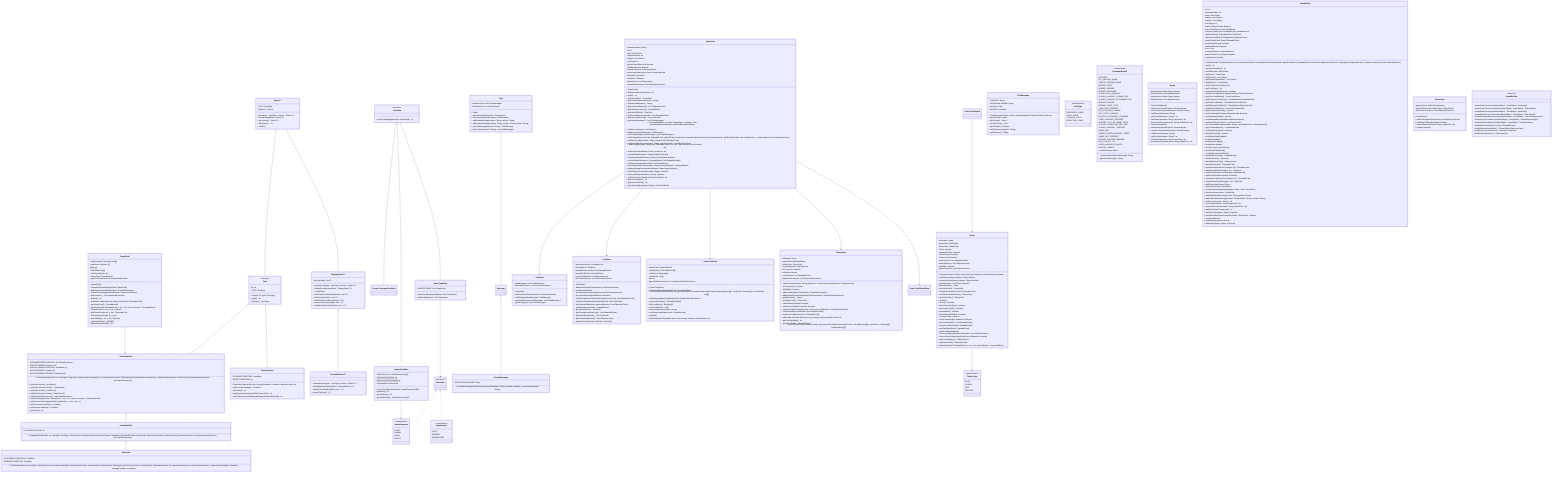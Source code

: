 classDiagram
    Card <|-- PlaceableCard
    Card <|-- ObjectiveCard
    PlaceableCard <|-- DrawableCard
    DrawableCard <|-- GoldCard
    Deck~T~ o-- Card
    Deck~T~ <|-- PlayingDeck~T~
    PlayingDeck~T~ <|-- DrawableDeck~T~
    Condition <|-- LayoutCondition
    Condition <|-- ItemsCondition
    Condition <|-- CornerCoverageCondition
    GameItem <|.. GameResource
    GameItem <|.. GameObject
    Chat o-- Message
    Message <|-- PrivateMessage
    LayoutCondition --> GameResource
    ItemsCondition --> GameItem
    GameField --> PlaceableCard
    Player --> TokenColor
    ScoreTrackBoard --> Player
    GameView --> ChatView
    GameView --> DeckView
    GameView --> GameFieldView
    GameView --> PlayerView
    GameView --> ScoreTrackBoardView


    %%-----------------------------------------------------
    %% MODEL
    %%-----------------------------------------------------

    %% --------------------------------
    %% cards
    %% --------------------------------
    class Card {
        <<abstract>>
        - ID: int
        - TYPE: CardType
        + Card (id: int, type: CardType)
        + getId() int
        + getType() CardType
    }
    class DrawableCard {
        - PLACEMENTSCORE: int
        + DrawableCard(cardID: int, cardType: CardType, \nfrontCorners: boolean [4], frontCornersContent: GameItem [4],\nbackCorners: boolean [4], backCornersContent: GameItem [4],\n placementScore: int,\n permanentResources: List~GameResource~)
    }
    class GoldCard {
        - PLACEMENTCONDITION: Condition
        - SCORINGCONDITION: Condition
        + GoldCard(cardID: int, cardType: CardType,\n frontCorners: boolean[4], frontCornersContent: GameItem[4],\n backCorners: boolean[4], backCornersContent: GameItem[4], \nplacementScore: int, permanentResources: List~GameResource~, \nplacementCondition: Condition, scoringCondition: Condition)
    }
    class ObjectiveCard {
        - SCORINGCONDITION: Condition
        - OBJECTIVESCORE: int
        + ObjectiveCard(cardID int,\n scoringCondition: Condition, objectiveScore: int)
        + getScoringCondition() Condition
        + getPoints() int
        + getObjectiveScore(gameField GameField) int
        + numTimesScoringConditionMet(gameField GameField) int
    }
    class PlaceableCard {
        - PERMANENTRESOURCES: List~GameResource~
        - FRONTCORNERS: boolean [4]
        - FRONTCORNERSCONTENT: GameItem [4]
        - BACKCORNERS: boolean [4]
        - BACKCORNERSCONTENT: GameItem [4]
        + PlaceableCard (cardID: int, cardType: CardType,\n frontCorners: boolean [4], \n frontCornersContent: GameItem [4],\n backCorners: boolean [4], \n backCornersContent: GameItem [4],\n permanentResources: List~GameResource~)
        + getFrontCorners() boolean [4]
        + getFrontCornersContent() GameItem[4]
        + getBackCorners() boolean [4]
        + getBackCornersContent() GameItem [4]
        + getPermanentResources() List~GameResource~
        + isPlaceable(gameField: Gamefield, x : int, y: int, \nway : boolean) PlacementResult
        + getPlacementScore(gameField: Gamefield, x : int, y: int) int
        + getPlacementCondition() Condition
        + getScoringCondition() Condition
        + getPoints() int
    }
    %% --------------------------------
    %% chat
    %% --------------------------------
    class Chat {
        - chatMessages: List~ChatMessage~
        - chatListeners: List~ChatListener~
        + Chat()
        + addListener(chatListener: ChatListener)
        + removeListener(chatListener: ChatListener)
        + addPublicMessage(content: String, sender: String)
        + addPrivateMessage(content: String, sender: String,receiver: String)
        + getLastMessage(receiver: String) ChatMessage
        + getContent(receiver: String) List~ChatMessage~
    }
    class ChatMessage{
        - CONTENT: String
        - SENDERNICKNAME: String
        - dateTime: Date
        - ISPUBLIC: boolean
        + ChatMessage(content: String, senderNickname: String, isPublic: boolean)
        + getContent() String
        + getSender() String
        + getDateTime() Date
        + getIsPublic() boolean
        + isForReceiver(receiver: String)
        + getReceiver() String
    }
    class PrivateMessage{
        - RECEIVERNICKNAME: String
        + PrivateMessage(content: String, senderNickname: String, isPublic: boolean, \n receiverNickname: String)
    }

    %% --------------------------------
    %% Conditions
    %% --------------------------------
    class Condition {
        <<interface>>
        + numTimesMet(gameField: GameField) int
    }
    class CornerCoverageCondition {
    }
    class ItemsCondition {
        - NEEDEDITEMS: List~GameItem~
        + ItemsCondition(neededItems: List~GameItem~)
        + getNeededItems() List~GameItem~
    }
    class LayoutCondition {
        - CARDSCOLOR: GameResource[4][3]
        - MAXLAYOUTROWS: int$
        - MAXLAYOUTCOLUMNS: int$
        - myGamefield: GameField
        + LayoutCondition(cardsColor: GameResource[3][3])
        + getRows() int
        + getColumns() int
        + getCardsColor() GameResource[3][3]
    }

    %% --------------------------------
    %% Decks
    %% --------------------------------
    class Deck~T~{
        - TYPE: CardType
        - Stack~T~ content
        + Deck(type : CardType, content : Stack~T~ )
        + Deck(existingDeck : Deck~T~)
        + getContent() Stack~T~
        + drawCard() ~T~
        + shuffle()
    }
    class DrawableDeck~T~{
        + DrawableDeck(type : CardType, content : Stack~T~)
        + DrawableDeck( existingDeck : DrawableDeck~T~)
        + drawFaceUpCard(cardPos: int) ~T~
        + revealTopCard() ~T~
    }
    class PlayingDeck~T~{
        - faceUpCards: List~T~
        + PlayingDeck(type : CardType, content : Stack~T~)
        + PlayingDeck(existingDeck : PlayingDeck~T~)
        + setUpDeck()
        + setFaceUpCards(faceUpCards: List~T~)
        + getFaceUpCards() List~T~
        + addFaceUpCard(faceUpCard: ~T~)
        + removeFaceUpCard(pos: int) ~T~
        + revealFaceUpCard(cardPos: int) ~T~
    }
    %% --------------------------------
    %% Enumerations
    %% --------------------------------
    class CardType {
        <<enumeration>>
        RESOURCE_CARD
        GOLD_CARD
        STARTER_CARD
        OBJECTIVE_CARD
    }
    class CommandResult{
        <<enumeration>>
        SUCCESS
        SET_SERVER_GAME
        CREATE_SERVER_GAME
        WRONG_STATE
        WRONG_SENDER
        WRONG_RECEIVER
        PLAYER_NOT_PRESENT
        PLAYER_ALREADY_CONNECTED
        PLAYER_ALREADY_DISCONNECTED
        WRONG_PLAYER
        WRONG_CARD_TYPE
        CARD_NOT_PRESENT
        NO_COVERED_CORNER
        NOT_LEGIT_CORNER
        MULTIPLE_CORNERS_COVERED
        CARD_ALREADY_PRESENT
        INDEXES_OUT_OF_GAME_FIELD
        PLACING_CONDITION_NOT_MET
        PLAYER_ALREADY_PRESENT
        GAME_FULL
        TOKEN_COLOR_ALREADY_TAKEN
        GAME_NOT_PRESENT
        WRONG_PLAYERS_NUMBER
        NOT_PLACED_YET
        CARD_ALREADY_PLACED
        DISPLAY_GAMES
        - resultMessage: String
        ~ CommandResult(resultMessage: String)
        + getResultMessage() String
    }
    class GameObject {
        <<enumeration>>
        QUILL
        INKWELL
        MANUSCRIPT
    }
    class GameResource {
        <<enumeration>>
        PLANT
        ANIMAL
        FUNGI
        INSECT
    }
    class TokenColor {
        <<enumeration>>
        BLUE
        GREEN
        RED
        YELLOW
    }

    class Board {
        - playersScore: Map~String, Integer~
        - boardListeners List~BoardListener~
        + ScoreTrackBoard()
        + addListener(boardListener: BoardListener)
        + removeListener(boardListener: BoardListener)
        + addPlayer(nickname: String)
        + getScore(nickname: String) int
        + setScore(nickname: String, newScore: int)
        + incrementScore(nickname: String, deltaScore: int)
    }

    class GameField {
        - cardsContent: PlaceableCard[][]
        - cardsFace: Boolean [][]
        - DIM: int$
        - cardsOrder: int[][]
        - numPlayedCards: int
        - starterCard: PlaceableCard
        - gameFieldListeners List~GameFieldListener~
        + GameField()
        + GameField(existingGameField: GameField)
        + addListener (gameFieldListener: GameFieldListener)
        + removeListener (gameFieldListener: GameFieldListener)
        + getListeners() List~GameFieldListener~
        + getDim() int
        + setStarterCard(nickname: String, starterCard: PlaceableCard)
        + getStarterCard() Placeablecard
        + placeCard(card: PlaceableCard, x: int, y: int, way: boolean) CommandResult
        + isCardPresent(x: int, y: int) boolean
        + getPlacedCard(x: int, y: int) PlaceableCard
        + removePlacedcard(x: int, y: int)
        + getCardWay(x: int, y: int) Boolean
        + getCardsOrder() int[81][81]
        + getNumPlayedCards() int
    }

    class GameItem {
        <<interface>>
    }
    class GameModel{
        - id: int
        - playersNumber: int
        - state: GameState
        - players: List~Player~
        - winners: List~String~
        - currPlayer: int
        - hasCurrPlayerPlaced: boolean
        - scoreTrackBoard: ScoreTrackBoard
        - resourceCardsDeck: DrawableDeck~DrawableCard~
        - goldCardsDeck: DrawableDeck~GoldCard~
        - objectiveCardsDeck: PlayingDeck~ObjectiveCard~
        - starterCardsDeck: Deck~PlaceableCard~
        - penultimarteRound: boolean
        - additionalRound: boolean
        - chat: Chat
        - commandResult: CommandResult
        - gameListeners: List~GameListener~
        - emptyDecks: boolean
        + GameModel(id: int,playersNumber: int,resourceCardsDeck: DrawableDeck~DrawableCard~,\ngoldCardsDeck: DrawableDeck~GoldCard~,objectiveCardsDeck: PlayingDeck~ObjectiveCard~, \nstarterCardsDeck: Deck~PlaceableCard~)
        + getId() int
        + getPlayersNumber() int
        + setState(state: GameState)
        + getState() GameState
        + getPlayers() List~Player~
        + getPlayersNicknames() List~String~
        + getWinners() List~String~
        + setCurrPlayer(currPlayer: int)
        + getCurrPlayer() int
        + getHasCurrPlayerPlaced() boolean
        + setHasCurrPlayerPlaced(hasCurrPlayerPlaced: boolean)
        + getScoreTrackBoard() ScoreTrackBoard
        + getResourceCardsDeck() DrawableDeck~DrawableCard~
        + getGoldCardsDeck() DrawableDeck~GoldCard~
        + getObjectiveCardsDeck() PlayingDeck~ObjectiveCard~
        + getStarterCardsDeck() Deck~PlaceableCard~
        + getPenultimateRound() boolean
        + setPenultimateRount(penultimateRound: boolean)
        + getAdditionalRound() boolean
        + setAdditionalRound(additionalRound boolean)
        + getTakenTokenColors() List~TokenColor~
        + setCommandResult(nickname: String, commandResult: CommandResult)
        + getCommandResult() CommandResult
        + setEmptyDecks(value: boolean)
        + getEmptyDecks() boolean
        - sendGameModelUpdate()
        - sendDeckUpdate()
        - sendPlayersUpdate()
        - sendWinnerUpdate()
        + setUpResourceCardsDeck()
        + setUpGoldCardsDeck()
        + setUpObjectiveCardsDeck()
        + drawResourceCard() DrawableCard
        + drawGoldCard() GoldCard
        + drawObjectiveCard() ObjectiveCard
        + drawStarterCard() PlaceableCard
        + drawFaceUpResourceCard(pos: int) DrawableCard
        + drawFaceUpGoldCard(pos: int) GoldCard
        + addFaceUpResourceCard(card: DrawableCard)
        + addFaceUpGoldCard(card: GoldCard)
        + revealFaceUpResourceCard(pos: int) DrawableCard
        + revealFaceUpGoldCard(pos: int) GoldCard
        + addPlayer(newPlayer: Player)
        + addListener(client: VirtualView)
        + sendModelViewUpdate(nickname:String, client: VirtualView)
        + removeListener(client: VirtualView)
        + addChatPublicMessage(content: String,sender: String)
        + addChatPrivateMessage(content: String,sender: String, receiver: String)
        + getScore(nickname: String) int
        + setScore(nickname: String, newScore: int)
        + incrementScore(nickname: String, deltaScore: int)
        + getNumPlayersConnected() int
        + hasPlayer(nickname: String) boolean
        + hasPlayerWithTokenColor(tokenColor: TokenColor) boolean
        + computeWinner()
        + setWinner(nickname: String)
        + addPoints(player: Player, x:int,y:int)
    }

    class Player {
        - nickname: String
        - gameField: GameField
        - tokenColor: TokenColor
        - isFirst: boolean
        - connectionType: boolean
        - interfaceType: boolean
        - isConnected: boolean
        - currentHand: List ~DrawableCard~
        - secretObjectve: List~ObjectiveCard~
        - isStalled : boolean
        - playerListeners: List~PlayerListener~
        + Player(nickname: String, connectionType: boolean,\n interfaceType: boolean)
        + addListener(playerListener: PlayerListener)
        + removeListener(playerListener: PlayerListener)
        + getListeners() List~PlayerListener~
        + getNickname() String
        + getGameField() GameField
        + setStarterCard(starterCard: PlaceableCard)
        + setTokenColor(tokenColor: TokenColor)
        + getTokenColor() TokenColor
        + setFirst()
        + isFirst() boolean
        + getConnectionType() boolean
        + getInterfaceType() boolean
        + getIsStalled() boolean
        + setIsStalled(isStalled : boolean)
        + isConnected() boolean
        + setIsConnected(isConnected: boolean)
        + getCurrentHand() List~DrawableCard~
        + removeCardHand(card: DrawableCard)
        + addCardHand(card: DrawableCard)
        - sendCardHandUpdate()
        + setSecretObjective(secrectObjective: List~ObjectiveCard~)
        + chooseSecretObjective(chosenSecretObjective: boolean)
        + getSecretObjetive() ObjectiveCard
        + getStarterCard() PlaceableCard
        + placeCard(card: PlaceableCard, x: int, y: int, way:boolean ) CommandResult
    }

    class Board {
        - playersScore: Map~String, Integer~
        - boardListeners List~BoardListener~
        + ScoreTrackBoard()
        + addListener(boardListener: BoardListener)
        + removeListener(boardListener: BoardListener)
        + addPlayer(nickname: String)
        + getScore(nickname: String) int
        + setScore(nickname: String, newScore: int)
        + incrementScore(nickname: String, deltaScore: int)
    }


%% -----------------------------
%% MODEL_VIEW
%% -----------------------------

    class BoardView{
        - playersScore: Map~String,Integer~
        - playerTokenColors: Map~String, TokenColor~
        - boardViewListeners: List~BoardViewListener~
        + BoardView()
        + addListener(boardViewListener: BoardViewListener)
        + addPlayerToBoard(nickname:String)
        + setNewScore(nickname:String, newScore: int)
        + updateListeners()
    }

    class ChatView {
        - chatMessages: List~ChatMessage~
        - chatViewListeners: List~ChatViewListener~
        + ChatView()
        + addListener(chatViewListener: ChatViewListener)
        + addMessage(chatMessage: ChatMessage)
        + setChatMessages(chatMessages: List~ChatMessage~)
        + getMessages() List~ChatMessage~
    }
    class DeckView {
        - topResourceDeck: DrawableCard
        - topGoldDeck: GoldDeck
        - faceUpResourceCard: List~DrawableCard~
        - faceUpGoldCard: List~GoldCard~
        - commonObjective: List~ObjectiveCard~
        - deckViewListeners: List~DeckViewListener~
        + DeckView()
        + addListener(deckViewListeners: DeckViewListener)
        - sendDecksUpdate()
        + setTopResourceDeck(topResourceDeck:DrawableCard)
        + setTopGoldDeck(topGoldDeck:GoldCard)
        + setFaceUpResourceDeck(faceUpResourceCard: List~DrawableCard~)
        + setFaceUpGoldDeck(faceUpGoldCard: List~GoldCard~)
        + setCommonObjective(commonObjective: List~ObjectiveCard~)
        + getTopResourceDeck() DrawableCard
        + getTopGoldDeck() GoldCard
        + getFaceUpResourceCard() List~DrawableCard~
        + getFaceUpGoldCard() List~GoldCard~
        + getCommonObjective() List~ObjectiveCard~
        + getNumFaceUpCards(cardType: CardType)
    }
    class GameFieldView {
        - starterCard: PlaceableCard
        - cardsContent: PlaceableCard[][]
        - cardsFace: Boolean[][]
        - cardsOrder: int[][]
        - dim: int
        - gameFieldViewListeners: List~GameFieldViewListener~
        + GameFieldView()
        + GameFieldView(gameFieldView: GameFieldView)
        + setFullGameField(nickname: String, starterCard: PlaceableCard\n,cardsContent:PlaceableCard[][] , cardsFace: Boolean[][] \n, cardsOrder: int[][])
        + addListener(gameFieldViewListener:GameFieldViewListener)
        + getCardsContent() PlaceableCard[][]
        + getCardsFace() Boolean[][]
        + getCardsOrder() int[][]
        + notifyListeners(nickname: String)
        + setStarterCard(starterCard: PlaceableCard)
        + getDim()
        + addCard(card: PlaceableCard,x: int,y:int,way: boolean, orderPosition: int)
    }
    class GameView {
        - ownerNickname: String
        - id: int
        - state: GameState
        - playersNumber: int
        - winners: List~String~
        - currPlayer: int
        - twentyPointsReached: boolean
        - additionalRound: boolean
        - commandResult: CommandResult
        - scoreTrackBoardView: ScoreTrackBoardView
        - deckView: DeckView
        - chatView: ChatView
        - playersView: List~PlayerView~
        - gameViewListeners: List~GameViewListener~
        + GameView()
        + addViewListener(uiListener: Ui)
        + getId() int
        + getGameState() GameState
        + getCurrentPlayerNickname() String
        + getOwnerNickname() String
        + getCommonObjective() List~ObjectiveCard~
        + getTopResourceDeck() DrawableCard
        + getTopGoldDeck() GoldCard
        + getFaceUpResourceCard() List~DrawableCard~
        + getFaceUpGoldCard() List~GoldCard~
        + getOwnerMessages() List~ChatMessage~
        + setGameModel(id: int, state: GameState, currPlayer: int\n, penultimateRound:boolean,additionalRound:boolean)
        + setWinners(winners: List~String~)
        + addMessage(chatMessage: ChatMessage)
        + setChatMessages(chatMessages: List~ChatMessage~)
        + setDeck(topResourceCard: DrawableCard, topGoldCard: GoldCard\n, resourceFaceUpCards:List~DrawableCard~, goldFaceUpCards: List~GoldCard~\n ,  commonObjective:List~ObjectiveCard~)
        + setStarterCard(nickname: String, starterCard: PlaceableCard)
        + setSecretObjectives(nickname: String, objectiveCards: List~ObjectiveCard~)
        + addCard(nickname: String,card: PlaceableCard,x: int, y:int, way: boolean, orderPosition: int)
        + setNewScore(nickname: String, newScore: int)
        + setIsStalled(nickname: String,isStalled: boolean)
        + setIsConnected(nickname: String, isConnected: boolean)
        + setCardHand(nickname: String,newHand: List~DrawableCard~)
        + setPlayersView(playersViews: List~PlayerView~)
        + setCommandResult(nickname: String,commandResult: CommandResult)
        + displayExistingGame(existingGames: Map~Integer,Integer~)
        + checkPlayerPresent(nickname: String) boolean
        + isCurrentPlayer(nickname: String) boolean
        + getNumFaceUpCards( cardType:CardType) int
        + getCurrHandSize() int
        + getGameFieldDim() int
        + getGameField(nickname:String) GameFieldView
    }
    class PlayerView{
        - nickname: String
        - gameField: GameFieldView
        - tokenColor: TokenColor
        - secretObjective: ObjectiveCard
        - isConnected: boolean
        - isStalled: boolean
        - currentHand: List~DrawableCard~
        - playerViewListeners: List~PlayerViewListener~
        + PlayerView(nickname: String,tokenColor: TokenColor,secretObjective: ObjectiveCard)
        + isConnected() boolean
        + isStalled() boolean
        + addListener(playerViewListener: PlayerViewListener)
        + addGameFieldListener(gameFieldViewListener: GameFieldViewListener)
        + getNickname() String
        + getTokenColor() TokenColor
        + setIsStalled(isStalled: boolean)
        + setIsConnected(isConnected: boolean)
        + setSecretObjectives(nickname: String, secretObjectives: List~ObjectiveCard~ )
        + setCardHand(currentHand: List~DrawableCard~)
        + setStarterCard(starterCard: PlaceableCard)
        + addCard(card:Placeablecard,x:int,y:int,way: boolean,orderPosition: int)
        + getCurrHandSize() int
        + getGameField() GameFieldView
        + setFullGameField( nickname:String, starterCard:PlaceableCard,cardsContent: PlaceableCard[][]\n, cardsFace:  Boolean[][], cardsOrder:int[][])
    }

    class DecksBuilder{
        <<abstract>>
        - extractFrontCorners(cardJsonObject : JsonObject) boolean[4]
        - extractFrontCornersContent(cardJsonObject : JsonObject) GameItem[4]
        - extractBackCorners(cardJsonObject : JsonObject) boolean[4]
        - extractBackCornersContent(cardJsonObject : JsonObject) GameItem[4]
        - extractPermanentResources(cardJsonObject : JsonObject) List~GameResource~
        - extractLayoutCondition(conditionObject : JsonObject) GameResource[4][3]
        - extractItemsCondition(conditionObject : JsonObject) List~GameItem~
        + buildStarterCardsDeck() Deck~PlaceableCard~
        + buildObjectiveCardsDeck() PlayingDeck~ObjectiveCard~
        + buildResourceCardsDeck() ResourceCardsDeck
        + buildGoldCardsDeck() GoldCardsDeck
    }